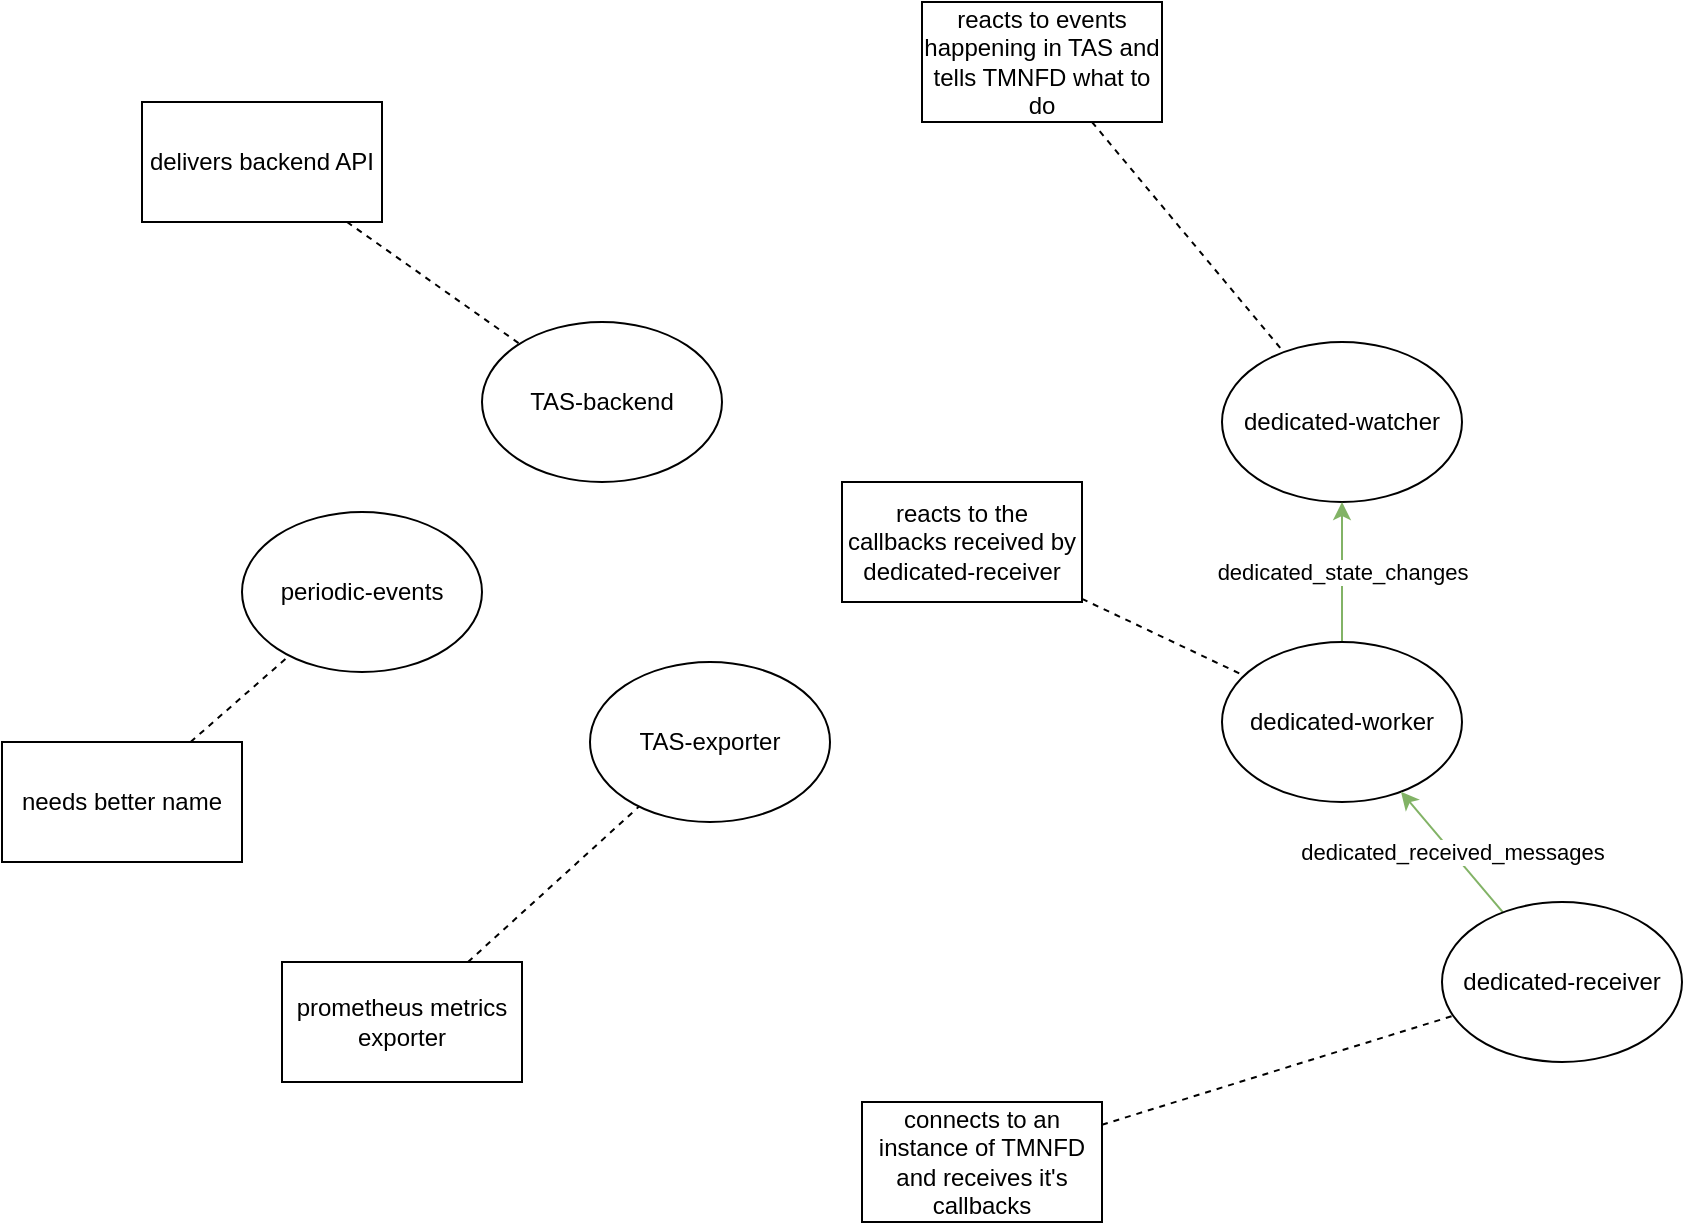<mxfile version="18.0.6" type="device"><diagram id="WcEGKUKxAT2JIF-fEHvo" name="Seite-1"><mxGraphModel dx="1208" dy="719" grid="1" gridSize="10" guides="1" tooltips="1" connect="1" arrows="1" fold="1" page="1" pageScale="1" pageWidth="827" pageHeight="1169" math="0" shadow="0"><root><mxCell id="0"/><mxCell id="1" parent="0"/><mxCell id="Rrp5vEoJSo9iaCw3jaig-1" value="TAS-backend" style="ellipse;whiteSpace=wrap;html=1;" parent="1" vertex="1"><mxGeometry x="300" y="450" width="120" height="80" as="geometry"/></mxCell><mxCell id="Rrp5vEoJSo9iaCw3jaig-2" value="TAS-exporter" style="ellipse;whiteSpace=wrap;html=1;" parent="1" vertex="1"><mxGeometry x="354" y="620" width="120" height="80" as="geometry"/></mxCell><mxCell id="Rrp5vEoJSo9iaCw3jaig-4" style="rounded=0;orthogonalLoop=1;jettySize=auto;html=1;endArrow=none;endFill=0;dashed=1;" parent="1" source="Rrp5vEoJSo9iaCw3jaig-3" target="Rrp5vEoJSo9iaCw3jaig-2" edge="1"><mxGeometry relative="1" as="geometry"/></mxCell><mxCell id="Rrp5vEoJSo9iaCw3jaig-3" value="prometheus metrics exporter" style="rounded=0;whiteSpace=wrap;html=1;" parent="1" vertex="1"><mxGeometry x="200" y="770" width="120" height="60" as="geometry"/></mxCell><mxCell id="Rrp5vEoJSo9iaCw3jaig-6" style="edgeStyle=none;rounded=0;orthogonalLoop=1;jettySize=auto;html=1;dashed=1;endArrow=none;endFill=0;" parent="1" source="Rrp5vEoJSo9iaCw3jaig-5" target="Rrp5vEoJSo9iaCw3jaig-1" edge="1"><mxGeometry relative="1" as="geometry"/></mxCell><mxCell id="Rrp5vEoJSo9iaCw3jaig-5" value="delivers backend API" style="rounded=0;whiteSpace=wrap;html=1;" parent="1" vertex="1"><mxGeometry x="130" y="340" width="120" height="60" as="geometry"/></mxCell><mxCell id="Rrp5vEoJSo9iaCw3jaig-7" value="periodic-events" style="ellipse;whiteSpace=wrap;html=1;" parent="1" vertex="1"><mxGeometry x="180" y="545" width="120" height="80" as="geometry"/></mxCell><mxCell id="Rrp5vEoJSo9iaCw3jaig-9" style="edgeStyle=none;rounded=0;orthogonalLoop=1;jettySize=auto;html=1;dashed=1;endArrow=none;endFill=0;" parent="1" source="Rrp5vEoJSo9iaCw3jaig-8" target="Rrp5vEoJSo9iaCw3jaig-7" edge="1"><mxGeometry relative="1" as="geometry"/></mxCell><mxCell id="Rrp5vEoJSo9iaCw3jaig-8" value="needs better name" style="rounded=0;whiteSpace=wrap;html=1;" parent="1" vertex="1"><mxGeometry x="60" y="660" width="120" height="60" as="geometry"/></mxCell><mxCell id="Rrp5vEoJSo9iaCw3jaig-10" value="dedicated-watcher" style="ellipse;whiteSpace=wrap;html=1;" parent="1" vertex="1"><mxGeometry x="670" y="460" width="120" height="80" as="geometry"/></mxCell><mxCell id="UZtx2xyQ_kJBOL9pjeU9-2" value="dedicated_state_changes" style="edgeStyle=none;rounded=0;orthogonalLoop=1;jettySize=auto;html=1;fillColor=#d5e8d4;strokeColor=#82b366;" edge="1" parent="1" source="Rrp5vEoJSo9iaCw3jaig-11" target="Rrp5vEoJSo9iaCw3jaig-10"><mxGeometry relative="1" as="geometry"/></mxCell><mxCell id="Rrp5vEoJSo9iaCw3jaig-11" value="dedicated-worker" style="ellipse;whiteSpace=wrap;html=1;" parent="1" vertex="1"><mxGeometry x="670" y="610" width="120" height="80" as="geometry"/></mxCell><mxCell id="UZtx2xyQ_kJBOL9pjeU9-1" value="dedicated_received_messages" style="rounded=0;orthogonalLoop=1;jettySize=auto;html=1;fillColor=#d5e8d4;strokeColor=#82b366;" edge="1" parent="1" source="Rrp5vEoJSo9iaCw3jaig-12" target="Rrp5vEoJSo9iaCw3jaig-11"><mxGeometry relative="1" as="geometry"/></mxCell><mxCell id="Rrp5vEoJSo9iaCw3jaig-12" value="dedicated-receiver" style="ellipse;whiteSpace=wrap;html=1;" parent="1" vertex="1"><mxGeometry x="780" y="740" width="120" height="80" as="geometry"/></mxCell><mxCell id="Rrp5vEoJSo9iaCw3jaig-14" style="edgeStyle=none;rounded=0;orthogonalLoop=1;jettySize=auto;html=1;dashed=1;endArrow=none;endFill=0;" parent="1" source="Rrp5vEoJSo9iaCw3jaig-13" target="Rrp5vEoJSo9iaCw3jaig-12" edge="1"><mxGeometry relative="1" as="geometry"/></mxCell><mxCell id="Rrp5vEoJSo9iaCw3jaig-13" value="connects to an instance of TMNFD and receives it's callbacks" style="rounded=0;whiteSpace=wrap;html=1;" parent="1" vertex="1"><mxGeometry x="490" y="840" width="120" height="60" as="geometry"/></mxCell><mxCell id="Rrp5vEoJSo9iaCw3jaig-16" style="edgeStyle=none;rounded=0;orthogonalLoop=1;jettySize=auto;html=1;dashed=1;endArrow=none;endFill=0;" parent="1" source="Rrp5vEoJSo9iaCw3jaig-15" target="Rrp5vEoJSo9iaCw3jaig-11" edge="1"><mxGeometry relative="1" as="geometry"/></mxCell><mxCell id="Rrp5vEoJSo9iaCw3jaig-15" value="reacts to the callbacks received by dedicated-receiver" style="rounded=0;whiteSpace=wrap;html=1;" parent="1" vertex="1"><mxGeometry x="480" y="530" width="120" height="60" as="geometry"/></mxCell><mxCell id="Rrp5vEoJSo9iaCw3jaig-18" style="edgeStyle=none;rounded=0;orthogonalLoop=1;jettySize=auto;html=1;dashed=1;endArrow=none;endFill=0;" parent="1" source="Rrp5vEoJSo9iaCw3jaig-17" target="Rrp5vEoJSo9iaCw3jaig-10" edge="1"><mxGeometry relative="1" as="geometry"/></mxCell><mxCell id="Rrp5vEoJSo9iaCw3jaig-17" value="reacts to events happening in TAS and tells TMNFD what to do" style="rounded=0;whiteSpace=wrap;html=1;" parent="1" vertex="1"><mxGeometry x="520" y="290" width="120" height="60" as="geometry"/></mxCell></root></mxGraphModel></diagram></mxfile>